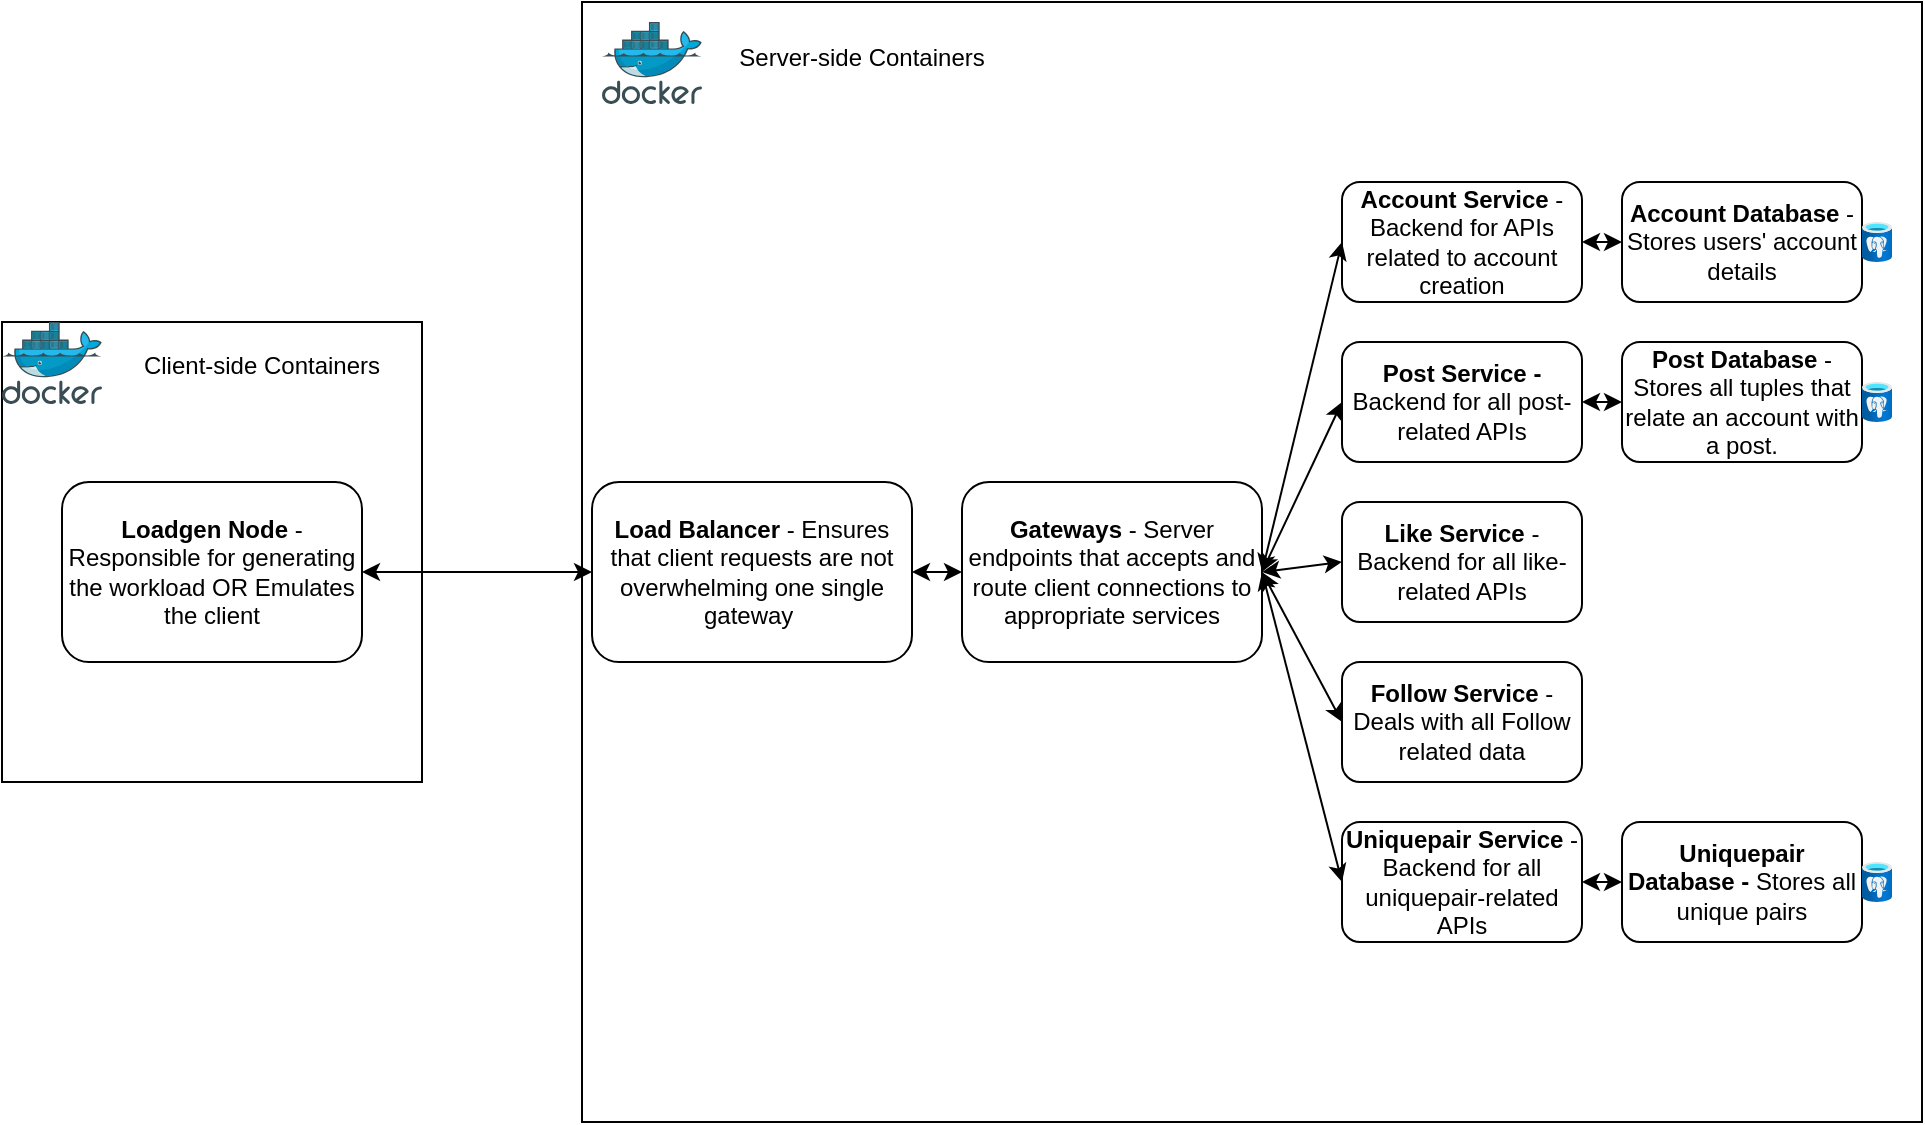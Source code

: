 <mxfile version="16.2.4" type="github">
  <diagram id="SAvahVIKU21R7zALGNvX" name="BuzzBlogApp Arch">
    <mxGraphModel dx="1422" dy="797" grid="1" gridSize="10" guides="1" tooltips="1" connect="1" arrows="1" fold="1" page="1" pageScale="1" pageWidth="850" pageHeight="1100" math="0" shadow="0">
      <root>
        <mxCell id="0" />
        <mxCell id="1" parent="0" />
        <mxCell id="JQz8_CWenTlknB-j0lrb-37" value="" style="rounded=0;whiteSpace=wrap;html=1;" parent="1" vertex="1">
          <mxGeometry x="50" y="320" width="210" height="230" as="geometry" />
        </mxCell>
        <mxCell id="JQz8_CWenTlknB-j0lrb-3" value="" style="rounded=0;whiteSpace=wrap;html=1;" parent="1" vertex="1">
          <mxGeometry x="340" y="160" width="670" height="560" as="geometry" />
        </mxCell>
        <mxCell id="JQz8_CWenTlknB-j0lrb-1" value="" style="sketch=0;aspect=fixed;html=1;points=[];align=center;image;fontSize=12;image=img/lib/mscae/Docker.svg;" parent="1" vertex="1">
          <mxGeometry x="350" y="170" width="50" height="41" as="geometry" />
        </mxCell>
        <mxCell id="JQz8_CWenTlknB-j0lrb-4" value="Server-side Containers" style="text;html=1;strokeColor=none;fillColor=none;align=center;verticalAlign=middle;whiteSpace=wrap;rounded=0;" parent="1" vertex="1">
          <mxGeometry x="410" y="175.5" width="140" height="24.5" as="geometry" />
        </mxCell>
        <mxCell id="JQz8_CWenTlknB-j0lrb-5" value="&lt;b&gt;Follow Service&lt;/b&gt; - Deals with all Follow related data" style="rounded=1;whiteSpace=wrap;html=1;" parent="1" vertex="1">
          <mxGeometry x="720" y="490" width="120" height="60" as="geometry" />
        </mxCell>
        <mxCell id="JQz8_CWenTlknB-j0lrb-6" value="&lt;b&gt;Post Service - &lt;/b&gt;Backend for all post-related APIs" style="rounded=1;whiteSpace=wrap;html=1;" parent="1" vertex="1">
          <mxGeometry x="720" y="330" width="120" height="60" as="geometry" />
        </mxCell>
        <mxCell id="JQz8_CWenTlknB-j0lrb-7" value="&lt;b&gt;Loadgen Node&lt;/b&gt;&amp;nbsp;- Responsible for generating the workload OR Emulates the client" style="rounded=1;whiteSpace=wrap;html=1;" parent="1" vertex="1">
          <mxGeometry x="80" y="400" width="150" height="90" as="geometry" />
        </mxCell>
        <mxCell id="JQz8_CWenTlknB-j0lrb-8" value="&lt;b&gt;Like Service&lt;/b&gt;&amp;nbsp;- Backend for all like-related APIs" style="rounded=1;whiteSpace=wrap;html=1;" parent="1" vertex="1">
          <mxGeometry x="720" y="410" width="120" height="60" as="geometry" />
        </mxCell>
        <mxCell id="JQz8_CWenTlknB-j0lrb-9" value="&lt;b&gt;Post Database&lt;/b&gt;&amp;nbsp;- Stores all tuples that relate an account with a post." style="rounded=1;whiteSpace=wrap;html=1;" parent="1" vertex="1">
          <mxGeometry x="860" y="330" width="120" height="60" as="geometry" />
        </mxCell>
        <mxCell id="JQz8_CWenTlknB-j0lrb-10" value="&lt;b&gt;Account Database&lt;/b&gt; - Stores users&#39; account details" style="rounded=1;whiteSpace=wrap;html=1;" parent="1" vertex="1">
          <mxGeometry x="860" y="250" width="120" height="60" as="geometry" />
        </mxCell>
        <mxCell id="JQz8_CWenTlknB-j0lrb-11" value="&lt;b&gt;Uniquepair Database - &lt;/b&gt;Stores all unique pairs" style="rounded=1;whiteSpace=wrap;html=1;" parent="1" vertex="1">
          <mxGeometry x="860" y="570" width="120" height="60" as="geometry" />
        </mxCell>
        <mxCell id="JQz8_CWenTlknB-j0lrb-12" value="&lt;b&gt;Uniquepair Service&lt;/b&gt;&amp;nbsp;- Backend for all uniquepair-related APIs" style="rounded=1;whiteSpace=wrap;html=1;" parent="1" vertex="1">
          <mxGeometry x="720" y="570" width="120" height="60" as="geometry" />
        </mxCell>
        <mxCell id="JQz8_CWenTlknB-j0lrb-13" value="&lt;b&gt;Account Service&lt;/b&gt;&amp;nbsp;- Backend for APIs related to account creation" style="rounded=1;whiteSpace=wrap;html=1;" parent="1" vertex="1">
          <mxGeometry x="720" y="250" width="120" height="60" as="geometry" />
        </mxCell>
        <mxCell id="JQz8_CWenTlknB-j0lrb-14" value="&lt;b&gt;Gateways&lt;/b&gt;&amp;nbsp;- Server endpoints that accepts and route client connections to appropriate services" style="rounded=1;whiteSpace=wrap;html=1;" parent="1" vertex="1">
          <mxGeometry x="530" y="400" width="150" height="90" as="geometry" />
        </mxCell>
        <mxCell id="JQz8_CWenTlknB-j0lrb-15" value="&lt;b&gt;Load Balancer&lt;/b&gt;&amp;nbsp;- Ensures that client requests are not overwhelming one single gateway&lt;b&gt;&amp;nbsp;&lt;/b&gt;" style="rounded=1;whiteSpace=wrap;html=1;" parent="1" vertex="1">
          <mxGeometry x="345" y="400" width="160" height="90" as="geometry" />
        </mxCell>
        <mxCell id="JQz8_CWenTlknB-j0lrb-17" value="" style="endArrow=classic;startArrow=classic;html=1;rounded=0;exitX=1;exitY=0.5;exitDx=0;exitDy=0;entryX=0;entryY=0.5;entryDx=0;entryDy=0;" parent="1" source="JQz8_CWenTlknB-j0lrb-7" target="JQz8_CWenTlknB-j0lrb-15" edge="1">
          <mxGeometry width="50" height="50" relative="1" as="geometry">
            <mxPoint x="460" y="380" as="sourcePoint" />
            <mxPoint x="510" y="330" as="targetPoint" />
          </mxGeometry>
        </mxCell>
        <mxCell id="JQz8_CWenTlknB-j0lrb-18" value="" style="endArrow=classic;startArrow=classic;html=1;rounded=0;exitX=1;exitY=0.5;exitDx=0;exitDy=0;entryX=0;entryY=0.5;entryDx=0;entryDy=0;" parent="1" source="JQz8_CWenTlknB-j0lrb-15" target="JQz8_CWenTlknB-j0lrb-14" edge="1">
          <mxGeometry width="50" height="50" relative="1" as="geometry">
            <mxPoint x="460" y="380" as="sourcePoint" />
            <mxPoint x="510" y="330" as="targetPoint" />
          </mxGeometry>
        </mxCell>
        <mxCell id="JQz8_CWenTlknB-j0lrb-19" value="" style="endArrow=classic;startArrow=classic;html=1;rounded=0;entryX=0;entryY=0.5;entryDx=0;entryDy=0;exitX=1;exitY=0.5;exitDx=0;exitDy=0;" parent="1" source="JQz8_CWenTlknB-j0lrb-14" target="JQz8_CWenTlknB-j0lrb-13" edge="1">
          <mxGeometry width="50" height="50" relative="1" as="geometry">
            <mxPoint x="460" y="380" as="sourcePoint" />
            <mxPoint x="510" y="330" as="targetPoint" />
          </mxGeometry>
        </mxCell>
        <mxCell id="JQz8_CWenTlknB-j0lrb-20" value="" style="endArrow=classic;startArrow=classic;html=1;rounded=0;entryX=0;entryY=0.5;entryDx=0;entryDy=0;exitX=1;exitY=0.5;exitDx=0;exitDy=0;" parent="1" source="JQz8_CWenTlknB-j0lrb-14" target="JQz8_CWenTlknB-j0lrb-6" edge="1">
          <mxGeometry width="50" height="50" relative="1" as="geometry">
            <mxPoint x="460" y="380" as="sourcePoint" />
            <mxPoint x="510" y="330" as="targetPoint" />
          </mxGeometry>
        </mxCell>
        <mxCell id="JQz8_CWenTlknB-j0lrb-21" value="" style="endArrow=classic;startArrow=classic;html=1;rounded=0;entryX=0;entryY=0.5;entryDx=0;entryDy=0;exitX=1;exitY=0.5;exitDx=0;exitDy=0;" parent="1" source="JQz8_CWenTlknB-j0lrb-14" target="JQz8_CWenTlknB-j0lrb-8" edge="1">
          <mxGeometry width="50" height="50" relative="1" as="geometry">
            <mxPoint x="460" y="380" as="sourcePoint" />
            <mxPoint x="510" y="330" as="targetPoint" />
          </mxGeometry>
        </mxCell>
        <mxCell id="JQz8_CWenTlknB-j0lrb-22" value="" style="endArrow=classic;startArrow=classic;html=1;rounded=0;entryX=0;entryY=0.5;entryDx=0;entryDy=0;exitX=1;exitY=0.5;exitDx=0;exitDy=0;" parent="1" source="JQz8_CWenTlknB-j0lrb-14" target="JQz8_CWenTlknB-j0lrb-5" edge="1">
          <mxGeometry width="50" height="50" relative="1" as="geometry">
            <mxPoint x="460" y="380" as="sourcePoint" />
            <mxPoint x="510" y="330" as="targetPoint" />
          </mxGeometry>
        </mxCell>
        <mxCell id="JQz8_CWenTlknB-j0lrb-23" value="" style="endArrow=classic;startArrow=classic;html=1;rounded=0;entryX=0;entryY=0.5;entryDx=0;entryDy=0;exitX=1;exitY=0.5;exitDx=0;exitDy=0;" parent="1" source="JQz8_CWenTlknB-j0lrb-14" target="JQz8_CWenTlknB-j0lrb-12" edge="1">
          <mxGeometry width="50" height="50" relative="1" as="geometry">
            <mxPoint x="460" y="380" as="sourcePoint" />
            <mxPoint x="510" y="330" as="targetPoint" />
          </mxGeometry>
        </mxCell>
        <mxCell id="JQz8_CWenTlknB-j0lrb-24" value="" style="endArrow=classic;startArrow=classic;html=1;rounded=0;entryX=0;entryY=0.5;entryDx=0;entryDy=0;exitX=1;exitY=0.5;exitDx=0;exitDy=0;" parent="1" source="JQz8_CWenTlknB-j0lrb-13" target="JQz8_CWenTlknB-j0lrb-10" edge="1">
          <mxGeometry width="50" height="50" relative="1" as="geometry">
            <mxPoint x="460" y="380" as="sourcePoint" />
            <mxPoint x="510" y="330" as="targetPoint" />
          </mxGeometry>
        </mxCell>
        <mxCell id="JQz8_CWenTlknB-j0lrb-25" value="" style="endArrow=classic;startArrow=classic;html=1;rounded=0;entryX=0;entryY=0.5;entryDx=0;entryDy=0;exitX=1;exitY=0.5;exitDx=0;exitDy=0;" parent="1" source="JQz8_CWenTlknB-j0lrb-6" target="JQz8_CWenTlknB-j0lrb-9" edge="1">
          <mxGeometry width="50" height="50" relative="1" as="geometry">
            <mxPoint x="850" y="290" as="sourcePoint" />
            <mxPoint x="870" y="290" as="targetPoint" />
          </mxGeometry>
        </mxCell>
        <mxCell id="JQz8_CWenTlknB-j0lrb-26" value="" style="endArrow=classic;startArrow=classic;html=1;rounded=0;entryX=0;entryY=0.5;entryDx=0;entryDy=0;exitX=1;exitY=0.5;exitDx=0;exitDy=0;" parent="1" source="JQz8_CWenTlknB-j0lrb-12" target="JQz8_CWenTlknB-j0lrb-11" edge="1">
          <mxGeometry width="50" height="50" relative="1" as="geometry">
            <mxPoint x="860" y="300" as="sourcePoint" />
            <mxPoint x="880" y="300" as="targetPoint" />
          </mxGeometry>
        </mxCell>
        <mxCell id="JQz8_CWenTlknB-j0lrb-27" value="" style="aspect=fixed;html=1;points=[];align=center;image;fontSize=12;image=img/lib/azure2/databases/Azure_Database_PostgreSQL_Server.svg;" parent="1" vertex="1">
          <mxGeometry x="980" y="590" width="15" height="20" as="geometry" />
        </mxCell>
        <mxCell id="JQz8_CWenTlknB-j0lrb-28" value="" style="aspect=fixed;html=1;points=[];align=center;image;fontSize=12;image=img/lib/azure2/databases/Azure_Database_PostgreSQL_Server.svg;" parent="1" vertex="1">
          <mxGeometry x="980" y="350" width="15" height="20" as="geometry" />
        </mxCell>
        <mxCell id="JQz8_CWenTlknB-j0lrb-29" value="" style="aspect=fixed;html=1;points=[];align=center;image;fontSize=12;image=img/lib/azure2/databases/Azure_Database_PostgreSQL_Server.svg;" parent="1" vertex="1">
          <mxGeometry x="980" y="270" width="15" height="20" as="geometry" />
        </mxCell>
        <mxCell id="JQz8_CWenTlknB-j0lrb-31" value="" style="shape=image;verticalLabelPosition=bottom;labelBackgroundColor=default;verticalAlign=top;aspect=fixed;imageAspect=0;image=https://cognitivewaves.files.wordpress.com/2021/05/apache-thrift.png;" parent="1" vertex="1">
          <mxGeometry x="840" y="510" width="35.71" height="20" as="geometry" />
        </mxCell>
        <mxCell id="JQz8_CWenTlknB-j0lrb-32" value="" style="shape=image;verticalLabelPosition=bottom;labelBackgroundColor=default;verticalAlign=top;aspect=fixed;imageAspect=0;image=https://deneli.us/content/images/2019/06/flask-2.png;" parent="1" vertex="1">
          <mxGeometry x="587.13" y="490" width="35.75" height="20" as="geometry" />
        </mxCell>
        <mxCell id="JQz8_CWenTlknB-j0lrb-33" value="" style="shape=image;verticalLabelPosition=bottom;labelBackgroundColor=default;verticalAlign=top;aspect=fixed;imageAspect=0;image=https://cognitivewaves.files.wordpress.com/2021/05/apache-thrift.png;" parent="1" vertex="1">
          <mxGeometry x="840" y="435" width="35.71" height="20" as="geometry" />
        </mxCell>
        <mxCell id="JQz8_CWenTlknB-j0lrb-34" value="" style="shape=image;verticalLabelPosition=bottom;labelBackgroundColor=default;verticalAlign=top;aspect=fixed;imageAspect=0;image=https://cognitivewaves.files.wordpress.com/2021/05/apache-thrift.png;" parent="1" vertex="1">
          <mxGeometry x="762.14" y="310" width="35.71" height="20" as="geometry" />
        </mxCell>
        <mxCell id="JQz8_CWenTlknB-j0lrb-35" value="" style="shape=image;verticalLabelPosition=bottom;labelBackgroundColor=default;verticalAlign=top;aspect=fixed;imageAspect=0;image=https://cognitivewaves.files.wordpress.com/2021/05/apache-thrift.png;" parent="1" vertex="1">
          <mxGeometry x="760" y="230" width="35.71" height="20" as="geometry" />
        </mxCell>
        <mxCell id="JQz8_CWenTlknB-j0lrb-36" value="" style="shape=image;verticalLabelPosition=bottom;labelBackgroundColor=default;verticalAlign=top;aspect=fixed;imageAspect=0;image=https://cognitivewaves.files.wordpress.com/2021/05/apache-thrift.png;" parent="1" vertex="1">
          <mxGeometry x="760" y="550" width="35.71" height="20" as="geometry" />
        </mxCell>
        <mxCell id="JQz8_CWenTlknB-j0lrb-38" value="" style="sketch=0;aspect=fixed;html=1;points=[];align=center;image;fontSize=12;image=img/lib/mscae/Docker.svg;" parent="1" vertex="1">
          <mxGeometry x="50" y="320" width="50" height="41" as="geometry" />
        </mxCell>
        <mxCell id="JQz8_CWenTlknB-j0lrb-39" value="Client-side Containers" style="text;html=1;strokeColor=none;fillColor=none;align=center;verticalAlign=middle;whiteSpace=wrap;rounded=0;" parent="1" vertex="1">
          <mxGeometry x="110" y="330" width="140" height="24.5" as="geometry" />
        </mxCell>
      </root>
    </mxGraphModel>
  </diagram>
</mxfile>
